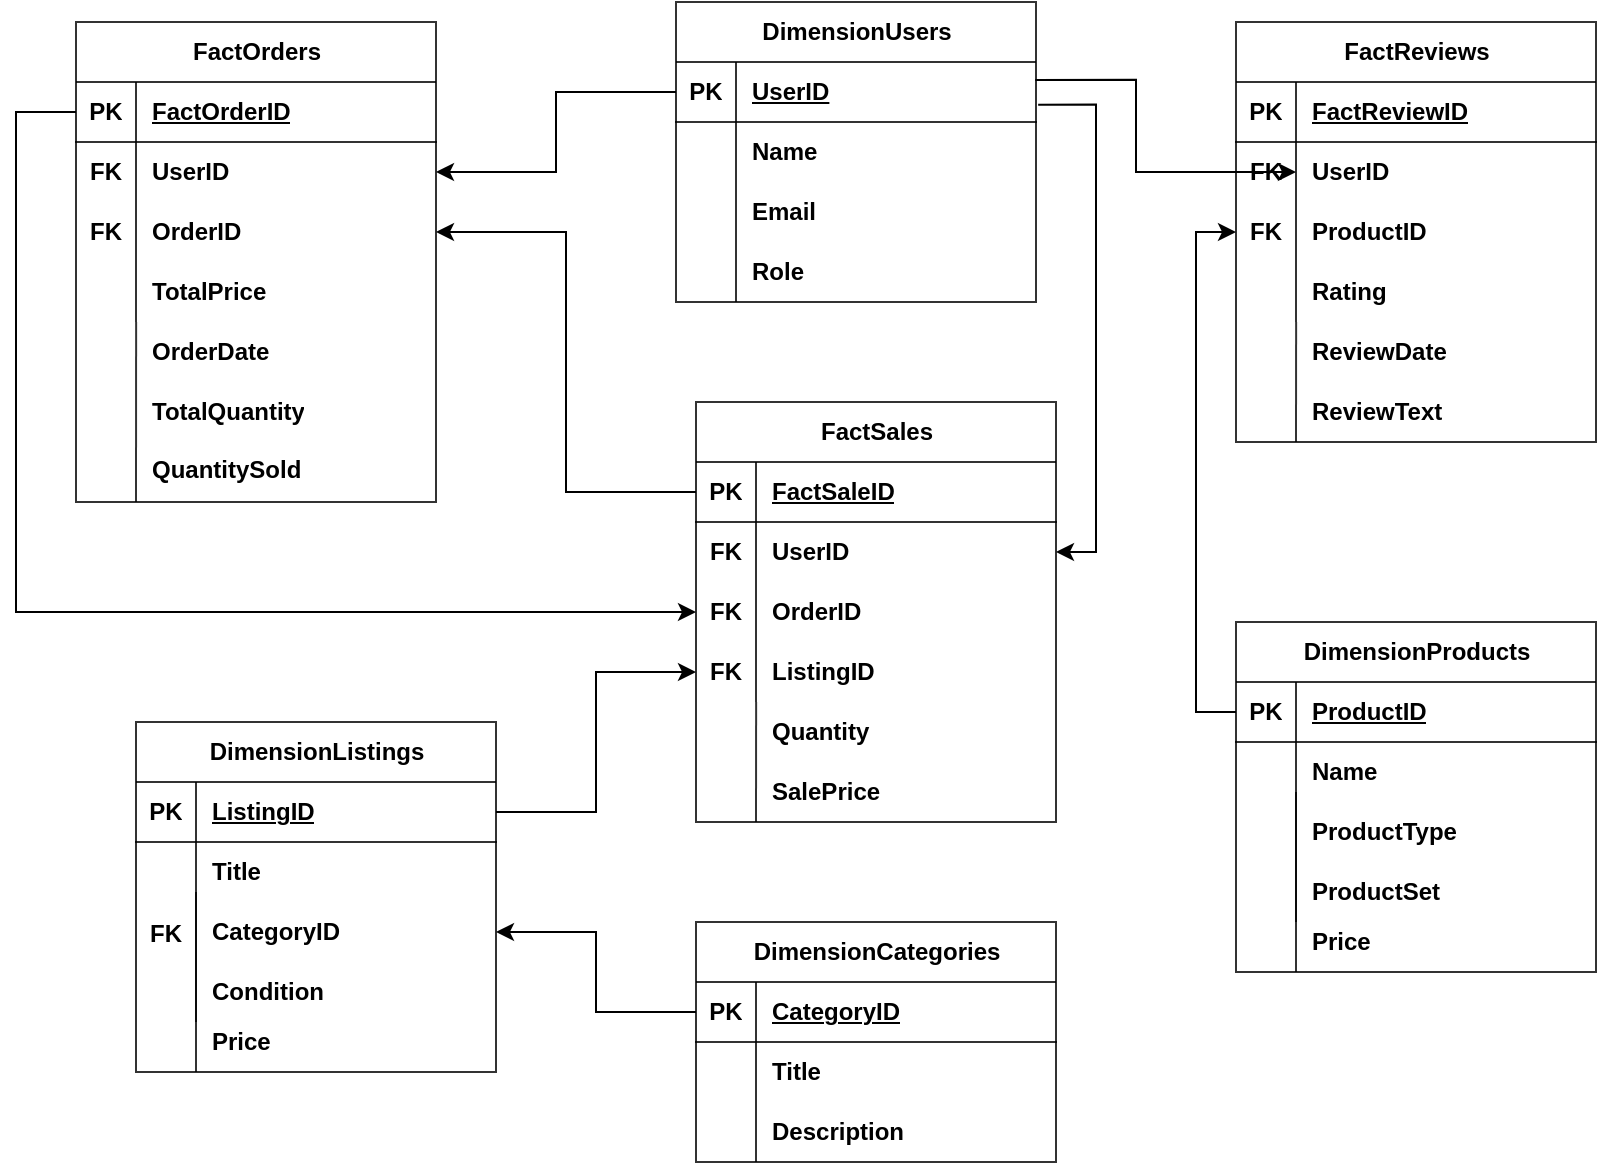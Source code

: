 <mxfile version="25.0.1">
  <diagram name="Page-1" id="TcLztlPbTyp62aw8VujW">
    <mxGraphModel dx="1195" dy="615" grid="1" gridSize="10" guides="1" tooltips="1" connect="1" arrows="1" fold="1" page="1" pageScale="1" pageWidth="850" pageHeight="1100" math="0" shadow="0">
      <root>
        <mxCell id="0" />
        <mxCell id="1" parent="0" />
        <mxCell id="wPyV7EjvyFOrCt24FmBM-58" value="" style="group;opacity=80;" vertex="1" connectable="0" parent="1">
          <mxGeometry x="50" y="120" width="180" height="240" as="geometry" />
        </mxCell>
        <mxCell id="wPyV7EjvyFOrCt24FmBM-2" value="FactOrders" style="shape=table;startSize=30;container=1;collapsible=1;childLayout=tableLayout;fixedRows=1;rowLines=0;fontStyle=1;align=center;resizeLast=1;html=1;opacity=80;" vertex="1" parent="wPyV7EjvyFOrCt24FmBM-58">
          <mxGeometry width="180" height="240" as="geometry" />
        </mxCell>
        <mxCell id="wPyV7EjvyFOrCt24FmBM-3" value="" style="shape=tableRow;horizontal=0;startSize=0;swimlaneHead=0;swimlaneBody=0;fillColor=none;collapsible=0;dropTarget=0;points=[[0,0.5],[1,0.5]];portConstraint=eastwest;top=0;left=0;right=0;bottom=1;opacity=80;" vertex="1" parent="wPyV7EjvyFOrCt24FmBM-2">
          <mxGeometry y="30" width="180" height="30" as="geometry" />
        </mxCell>
        <mxCell id="wPyV7EjvyFOrCt24FmBM-4" value="PK" style="shape=partialRectangle;connectable=0;fillColor=none;top=0;left=0;bottom=0;right=0;fontStyle=1;overflow=hidden;whiteSpace=wrap;html=1;opacity=80;" vertex="1" parent="wPyV7EjvyFOrCt24FmBM-3">
          <mxGeometry width="30" height="30" as="geometry">
            <mxRectangle width="30" height="30" as="alternateBounds" />
          </mxGeometry>
        </mxCell>
        <mxCell id="wPyV7EjvyFOrCt24FmBM-5" value="FactOrderID" style="shape=partialRectangle;connectable=0;fillColor=none;top=0;left=0;bottom=0;right=0;align=left;spacingLeft=6;fontStyle=5;overflow=hidden;whiteSpace=wrap;html=1;opacity=80;" vertex="1" parent="wPyV7EjvyFOrCt24FmBM-3">
          <mxGeometry x="30" width="150" height="30" as="geometry">
            <mxRectangle width="150" height="30" as="alternateBounds" />
          </mxGeometry>
        </mxCell>
        <mxCell id="wPyV7EjvyFOrCt24FmBM-6" value="" style="shape=tableRow;horizontal=0;startSize=0;swimlaneHead=0;swimlaneBody=0;fillColor=none;collapsible=0;dropTarget=0;points=[[0,0.5],[1,0.5]];portConstraint=eastwest;top=0;left=0;right=0;bottom=0;opacity=80;" vertex="1" parent="wPyV7EjvyFOrCt24FmBM-2">
          <mxGeometry y="60" width="180" height="30" as="geometry" />
        </mxCell>
        <mxCell id="wPyV7EjvyFOrCt24FmBM-7" value="" style="shape=partialRectangle;connectable=0;fillColor=none;top=0;left=0;bottom=0;right=0;editable=1;overflow=hidden;whiteSpace=wrap;html=1;opacity=80;" vertex="1" parent="wPyV7EjvyFOrCt24FmBM-6">
          <mxGeometry width="30" height="30" as="geometry">
            <mxRectangle width="30" height="30" as="alternateBounds" />
          </mxGeometry>
        </mxCell>
        <mxCell id="wPyV7EjvyFOrCt24FmBM-8" value="&lt;b&gt;UserID&lt;/b&gt;" style="shape=partialRectangle;connectable=0;fillColor=none;top=0;left=0;bottom=0;right=0;align=left;spacingLeft=6;overflow=hidden;whiteSpace=wrap;html=1;opacity=80;" vertex="1" parent="wPyV7EjvyFOrCt24FmBM-6">
          <mxGeometry x="30" width="150" height="30" as="geometry">
            <mxRectangle width="150" height="30" as="alternateBounds" />
          </mxGeometry>
        </mxCell>
        <mxCell id="wPyV7EjvyFOrCt24FmBM-9" value="" style="shape=tableRow;horizontal=0;startSize=0;swimlaneHead=0;swimlaneBody=0;fillColor=none;collapsible=0;dropTarget=0;points=[[0,0.5],[1,0.5]];portConstraint=eastwest;top=0;left=0;right=0;bottom=0;opacity=80;" vertex="1" parent="wPyV7EjvyFOrCt24FmBM-2">
          <mxGeometry y="90" width="180" height="30" as="geometry" />
        </mxCell>
        <mxCell id="wPyV7EjvyFOrCt24FmBM-10" value="" style="shape=partialRectangle;connectable=0;fillColor=none;top=0;left=0;bottom=0;right=0;editable=1;overflow=hidden;whiteSpace=wrap;html=1;opacity=80;" vertex="1" parent="wPyV7EjvyFOrCt24FmBM-9">
          <mxGeometry width="30" height="30" as="geometry">
            <mxRectangle width="30" height="30" as="alternateBounds" />
          </mxGeometry>
        </mxCell>
        <mxCell id="wPyV7EjvyFOrCt24FmBM-11" value="&lt;b&gt;OrderID&lt;/b&gt;" style="shape=partialRectangle;connectable=0;fillColor=none;top=0;left=0;bottom=0;right=0;align=left;spacingLeft=6;overflow=hidden;whiteSpace=wrap;html=1;opacity=80;" vertex="1" parent="wPyV7EjvyFOrCt24FmBM-9">
          <mxGeometry x="30" width="150" height="30" as="geometry">
            <mxRectangle width="150" height="30" as="alternateBounds" />
          </mxGeometry>
        </mxCell>
        <mxCell id="wPyV7EjvyFOrCt24FmBM-12" value="" style="shape=tableRow;horizontal=0;startSize=0;swimlaneHead=0;swimlaneBody=0;fillColor=none;collapsible=0;dropTarget=0;points=[[0,0.5],[1,0.5]];portConstraint=eastwest;top=0;left=0;right=0;bottom=0;opacity=80;" vertex="1" parent="wPyV7EjvyFOrCt24FmBM-2">
          <mxGeometry y="120" width="180" height="30" as="geometry" />
        </mxCell>
        <mxCell id="wPyV7EjvyFOrCt24FmBM-13" value="" style="shape=partialRectangle;connectable=0;fillColor=none;top=0;left=0;bottom=0;right=0;editable=1;overflow=hidden;whiteSpace=wrap;html=1;opacity=80;" vertex="1" parent="wPyV7EjvyFOrCt24FmBM-12">
          <mxGeometry width="30" height="30" as="geometry">
            <mxRectangle width="30" height="30" as="alternateBounds" />
          </mxGeometry>
        </mxCell>
        <mxCell id="wPyV7EjvyFOrCt24FmBM-14" value="&lt;b&gt;TotalPrice&lt;/b&gt;" style="shape=partialRectangle;connectable=0;fillColor=none;top=0;left=0;bottom=0;right=0;align=left;spacingLeft=6;overflow=hidden;whiteSpace=wrap;html=1;opacity=80;" vertex="1" parent="wPyV7EjvyFOrCt24FmBM-12">
          <mxGeometry x="30" width="150" height="30" as="geometry">
            <mxRectangle width="150" height="30" as="alternateBounds" />
          </mxGeometry>
        </mxCell>
        <mxCell id="wPyV7EjvyFOrCt24FmBM-29" value="FK" style="shape=partialRectangle;connectable=0;fillColor=none;top=0;left=0;bottom=0;right=0;fontStyle=1;overflow=hidden;whiteSpace=wrap;html=1;opacity=80;" vertex="1" parent="wPyV7EjvyFOrCt24FmBM-58">
          <mxGeometry y="60" width="30" height="30" as="geometry">
            <mxRectangle width="30" height="30" as="alternateBounds" />
          </mxGeometry>
        </mxCell>
        <mxCell id="wPyV7EjvyFOrCt24FmBM-30" value="" style="shape=tableRow;horizontal=0;startSize=0;swimlaneHead=0;swimlaneBody=0;fillColor=none;collapsible=0;dropTarget=0;points=[[0,0.5],[1,0.5]];portConstraint=eastwest;top=0;left=0;right=0;bottom=0;opacity=80;" vertex="1" parent="wPyV7EjvyFOrCt24FmBM-58">
          <mxGeometry y="150" width="180" height="30" as="geometry" />
        </mxCell>
        <mxCell id="wPyV7EjvyFOrCt24FmBM-31" value="" style="shape=partialRectangle;connectable=0;fillColor=none;top=0;left=0;bottom=0;right=0;editable=1;overflow=hidden;whiteSpace=wrap;html=1;opacity=80;" vertex="1" parent="wPyV7EjvyFOrCt24FmBM-30">
          <mxGeometry width="30" height="30" as="geometry">
            <mxRectangle width="30" height="30" as="alternateBounds" />
          </mxGeometry>
        </mxCell>
        <mxCell id="wPyV7EjvyFOrCt24FmBM-32" value="&lt;b&gt;OrderDate&lt;/b&gt;" style="shape=partialRectangle;connectable=0;fillColor=none;top=0;left=0;bottom=0;right=0;align=left;spacingLeft=6;overflow=hidden;whiteSpace=wrap;html=1;opacity=80;" vertex="1" parent="wPyV7EjvyFOrCt24FmBM-30">
          <mxGeometry x="30" width="150" height="30" as="geometry">
            <mxRectangle width="150" height="30" as="alternateBounds" />
          </mxGeometry>
        </mxCell>
        <mxCell id="wPyV7EjvyFOrCt24FmBM-33" value="" style="shape=tableRow;horizontal=0;startSize=0;swimlaneHead=0;swimlaneBody=0;fillColor=none;collapsible=0;dropTarget=0;points=[[0,0.5],[1,0.5]];portConstraint=eastwest;top=0;left=0;right=0;bottom=0;opacity=80;" vertex="1" parent="wPyV7EjvyFOrCt24FmBM-58">
          <mxGeometry y="180" width="180" height="30" as="geometry" />
        </mxCell>
        <mxCell id="wPyV7EjvyFOrCt24FmBM-34" value="" style="shape=partialRectangle;connectable=0;fillColor=none;top=0;left=0;bottom=0;right=0;editable=1;overflow=hidden;whiteSpace=wrap;html=1;opacity=80;" vertex="1" parent="wPyV7EjvyFOrCt24FmBM-33">
          <mxGeometry width="30" height="30" as="geometry">
            <mxRectangle width="30" height="30" as="alternateBounds" />
          </mxGeometry>
        </mxCell>
        <mxCell id="wPyV7EjvyFOrCt24FmBM-35" value="&lt;b&gt;TotalQuantity&lt;/b&gt;" style="shape=partialRectangle;connectable=0;fillColor=none;top=0;left=0;bottom=0;right=0;align=left;spacingLeft=6;overflow=hidden;whiteSpace=wrap;html=1;opacity=80;" vertex="1" parent="wPyV7EjvyFOrCt24FmBM-33">
          <mxGeometry x="30" width="150" height="30" as="geometry">
            <mxRectangle width="150" height="30" as="alternateBounds" />
          </mxGeometry>
        </mxCell>
        <mxCell id="wPyV7EjvyFOrCt24FmBM-56" value="FK" style="shape=partialRectangle;connectable=0;fillColor=none;top=0;left=0;bottom=0;right=0;fontStyle=1;overflow=hidden;whiteSpace=wrap;html=1;opacity=80;" vertex="1" parent="wPyV7EjvyFOrCt24FmBM-58">
          <mxGeometry y="90" width="30" height="30" as="geometry">
            <mxRectangle width="30" height="30" as="alternateBounds" />
          </mxGeometry>
        </mxCell>
        <mxCell id="wPyV7EjvyFOrCt24FmBM-57" value="" style="endArrow=none;html=1;rounded=0;exitX=0.167;exitY=0.002;exitDx=0;exitDy=0;exitPerimeter=0;opacity=80;" edge="1" parent="wPyV7EjvyFOrCt24FmBM-58" source="wPyV7EjvyFOrCt24FmBM-30">
          <mxGeometry relative="1" as="geometry">
            <mxPoint x="30" y="151" as="sourcePoint" />
            <mxPoint x="30" y="240" as="targetPoint" />
          </mxGeometry>
        </mxCell>
        <mxCell id="wPyV7EjvyFOrCt24FmBM-59" value="&lt;div&gt;&lt;span style=&quot;background-color: initial;&quot;&gt;&lt;b&gt;QuantitySold&lt;/b&gt;&lt;/span&gt;&lt;/div&gt;" style="shape=partialRectangle;connectable=0;fillColor=none;top=0;left=0;bottom=0;right=0;align=left;spacingLeft=6;overflow=hidden;whiteSpace=wrap;html=1;opacity=80;" vertex="1" parent="wPyV7EjvyFOrCt24FmBM-58">
          <mxGeometry x="30" y="209" width="150" height="30" as="geometry">
            <mxRectangle width="150" height="30" as="alternateBounds" />
          </mxGeometry>
        </mxCell>
        <mxCell id="wPyV7EjvyFOrCt24FmBM-60" value="" style="group;opacity=80;" vertex="1" connectable="0" parent="1">
          <mxGeometry x="360" y="310" width="180" height="240" as="geometry" />
        </mxCell>
        <mxCell id="wPyV7EjvyFOrCt24FmBM-61" value="FactSales" style="shape=table;startSize=30;container=1;collapsible=1;childLayout=tableLayout;fixedRows=1;rowLines=0;fontStyle=1;align=center;resizeLast=1;html=1;opacity=80;" vertex="1" parent="wPyV7EjvyFOrCt24FmBM-60">
          <mxGeometry width="180" height="210" as="geometry" />
        </mxCell>
        <mxCell id="wPyV7EjvyFOrCt24FmBM-62" value="" style="shape=tableRow;horizontal=0;startSize=0;swimlaneHead=0;swimlaneBody=0;fillColor=none;collapsible=0;dropTarget=0;points=[[0,0.5],[1,0.5]];portConstraint=eastwest;top=0;left=0;right=0;bottom=1;opacity=80;" vertex="1" parent="wPyV7EjvyFOrCt24FmBM-61">
          <mxGeometry y="30" width="180" height="30" as="geometry" />
        </mxCell>
        <mxCell id="wPyV7EjvyFOrCt24FmBM-63" value="PK" style="shape=partialRectangle;connectable=0;fillColor=none;top=0;left=0;bottom=0;right=0;fontStyle=1;overflow=hidden;whiteSpace=wrap;html=1;opacity=80;" vertex="1" parent="wPyV7EjvyFOrCt24FmBM-62">
          <mxGeometry width="30" height="30" as="geometry">
            <mxRectangle width="30" height="30" as="alternateBounds" />
          </mxGeometry>
        </mxCell>
        <mxCell id="wPyV7EjvyFOrCt24FmBM-64" value="FactSaleID" style="shape=partialRectangle;connectable=0;fillColor=none;top=0;left=0;bottom=0;right=0;align=left;spacingLeft=6;fontStyle=5;overflow=hidden;whiteSpace=wrap;html=1;opacity=80;" vertex="1" parent="wPyV7EjvyFOrCt24FmBM-62">
          <mxGeometry x="30" width="150" height="30" as="geometry">
            <mxRectangle width="150" height="30" as="alternateBounds" />
          </mxGeometry>
        </mxCell>
        <mxCell id="wPyV7EjvyFOrCt24FmBM-65" value="" style="shape=tableRow;horizontal=0;startSize=0;swimlaneHead=0;swimlaneBody=0;fillColor=none;collapsible=0;dropTarget=0;points=[[0,0.5],[1,0.5]];portConstraint=eastwest;top=0;left=0;right=0;bottom=0;opacity=80;" vertex="1" parent="wPyV7EjvyFOrCt24FmBM-61">
          <mxGeometry y="60" width="180" height="30" as="geometry" />
        </mxCell>
        <mxCell id="wPyV7EjvyFOrCt24FmBM-66" value="" style="shape=partialRectangle;connectable=0;fillColor=none;top=0;left=0;bottom=0;right=0;editable=1;overflow=hidden;whiteSpace=wrap;html=1;opacity=80;" vertex="1" parent="wPyV7EjvyFOrCt24FmBM-65">
          <mxGeometry width="30" height="30" as="geometry">
            <mxRectangle width="30" height="30" as="alternateBounds" />
          </mxGeometry>
        </mxCell>
        <mxCell id="wPyV7EjvyFOrCt24FmBM-67" value="&lt;b&gt;UserID&lt;/b&gt;" style="shape=partialRectangle;connectable=0;fillColor=none;top=0;left=0;bottom=0;right=0;align=left;spacingLeft=6;overflow=hidden;whiteSpace=wrap;html=1;opacity=80;" vertex="1" parent="wPyV7EjvyFOrCt24FmBM-65">
          <mxGeometry x="30" width="150" height="30" as="geometry">
            <mxRectangle width="150" height="30" as="alternateBounds" />
          </mxGeometry>
        </mxCell>
        <mxCell id="wPyV7EjvyFOrCt24FmBM-68" value="" style="shape=tableRow;horizontal=0;startSize=0;swimlaneHead=0;swimlaneBody=0;fillColor=none;collapsible=0;dropTarget=0;points=[[0,0.5],[1,0.5]];portConstraint=eastwest;top=0;left=0;right=0;bottom=0;opacity=80;" vertex="1" parent="wPyV7EjvyFOrCt24FmBM-61">
          <mxGeometry y="90" width="180" height="30" as="geometry" />
        </mxCell>
        <mxCell id="wPyV7EjvyFOrCt24FmBM-69" value="" style="shape=partialRectangle;connectable=0;fillColor=none;top=0;left=0;bottom=0;right=0;editable=1;overflow=hidden;whiteSpace=wrap;html=1;opacity=80;" vertex="1" parent="wPyV7EjvyFOrCt24FmBM-68">
          <mxGeometry width="30" height="30" as="geometry">
            <mxRectangle width="30" height="30" as="alternateBounds" />
          </mxGeometry>
        </mxCell>
        <mxCell id="wPyV7EjvyFOrCt24FmBM-70" value="&lt;b&gt;OrderID&lt;/b&gt;" style="shape=partialRectangle;connectable=0;fillColor=none;top=0;left=0;bottom=0;right=0;align=left;spacingLeft=6;overflow=hidden;whiteSpace=wrap;html=1;opacity=80;" vertex="1" parent="wPyV7EjvyFOrCt24FmBM-68">
          <mxGeometry x="30" width="150" height="30" as="geometry">
            <mxRectangle width="150" height="30" as="alternateBounds" />
          </mxGeometry>
        </mxCell>
        <mxCell id="wPyV7EjvyFOrCt24FmBM-71" value="" style="shape=tableRow;horizontal=0;startSize=0;swimlaneHead=0;swimlaneBody=0;fillColor=none;collapsible=0;dropTarget=0;points=[[0,0.5],[1,0.5]];portConstraint=eastwest;top=0;left=0;right=0;bottom=0;opacity=80;" vertex="1" parent="wPyV7EjvyFOrCt24FmBM-61">
          <mxGeometry y="120" width="180" height="30" as="geometry" />
        </mxCell>
        <mxCell id="wPyV7EjvyFOrCt24FmBM-72" value="" style="shape=partialRectangle;connectable=0;fillColor=none;top=0;left=0;bottom=0;right=0;editable=1;overflow=hidden;whiteSpace=wrap;html=1;opacity=80;" vertex="1" parent="wPyV7EjvyFOrCt24FmBM-71">
          <mxGeometry width="30" height="30" as="geometry">
            <mxRectangle width="30" height="30" as="alternateBounds" />
          </mxGeometry>
        </mxCell>
        <mxCell id="wPyV7EjvyFOrCt24FmBM-73" value="&lt;strong&gt;ListingID&lt;/strong&gt;" style="shape=partialRectangle;connectable=0;fillColor=none;top=0;left=0;bottom=0;right=0;align=left;spacingLeft=6;overflow=hidden;whiteSpace=wrap;html=1;opacity=80;" vertex="1" parent="wPyV7EjvyFOrCt24FmBM-71">
          <mxGeometry x="30" width="150" height="30" as="geometry">
            <mxRectangle width="150" height="30" as="alternateBounds" />
          </mxGeometry>
        </mxCell>
        <mxCell id="wPyV7EjvyFOrCt24FmBM-74" value="FK" style="shape=partialRectangle;connectable=0;fillColor=none;top=0;left=0;bottom=0;right=0;fontStyle=1;overflow=hidden;whiteSpace=wrap;html=1;opacity=80;" vertex="1" parent="wPyV7EjvyFOrCt24FmBM-60">
          <mxGeometry y="60" width="30" height="30" as="geometry">
            <mxRectangle width="30" height="30" as="alternateBounds" />
          </mxGeometry>
        </mxCell>
        <mxCell id="wPyV7EjvyFOrCt24FmBM-75" value="" style="shape=tableRow;horizontal=0;startSize=0;swimlaneHead=0;swimlaneBody=0;fillColor=none;collapsible=0;dropTarget=0;points=[[0,0.5],[1,0.5]];portConstraint=eastwest;top=0;left=0;right=0;bottom=0;opacity=80;" vertex="1" parent="wPyV7EjvyFOrCt24FmBM-60">
          <mxGeometry y="150" width="180" height="30" as="geometry" />
        </mxCell>
        <mxCell id="wPyV7EjvyFOrCt24FmBM-76" value="" style="shape=partialRectangle;connectable=0;fillColor=none;top=0;left=0;bottom=0;right=0;editable=1;overflow=hidden;whiteSpace=wrap;html=1;opacity=80;" vertex="1" parent="wPyV7EjvyFOrCt24FmBM-75">
          <mxGeometry width="30" height="30" as="geometry">
            <mxRectangle width="30" height="30" as="alternateBounds" />
          </mxGeometry>
        </mxCell>
        <mxCell id="wPyV7EjvyFOrCt24FmBM-77" value="&lt;strong&gt;Quantity&lt;/strong&gt;" style="shape=partialRectangle;connectable=0;fillColor=none;top=0;left=0;bottom=0;right=0;align=left;spacingLeft=6;overflow=hidden;whiteSpace=wrap;html=1;opacity=80;" vertex="1" parent="wPyV7EjvyFOrCt24FmBM-75">
          <mxGeometry x="30" width="150" height="30" as="geometry">
            <mxRectangle width="150" height="30" as="alternateBounds" />
          </mxGeometry>
        </mxCell>
        <mxCell id="wPyV7EjvyFOrCt24FmBM-78" value="" style="shape=tableRow;horizontal=0;startSize=0;swimlaneHead=0;swimlaneBody=0;fillColor=none;collapsible=0;dropTarget=0;points=[[0,0.5],[1,0.5]];portConstraint=eastwest;top=0;left=0;right=0;bottom=0;opacity=80;" vertex="1" parent="wPyV7EjvyFOrCt24FmBM-60">
          <mxGeometry y="180" width="180" height="30" as="geometry" />
        </mxCell>
        <mxCell id="wPyV7EjvyFOrCt24FmBM-79" value="" style="shape=partialRectangle;connectable=0;fillColor=none;top=0;left=0;bottom=0;right=0;editable=1;overflow=hidden;whiteSpace=wrap;html=1;opacity=80;" vertex="1" parent="wPyV7EjvyFOrCt24FmBM-78">
          <mxGeometry width="30" height="30" as="geometry">
            <mxRectangle width="30" height="30" as="alternateBounds" />
          </mxGeometry>
        </mxCell>
        <mxCell id="wPyV7EjvyFOrCt24FmBM-80" value="&lt;strong&gt;SalePrice&lt;/strong&gt;" style="shape=partialRectangle;connectable=0;fillColor=none;top=0;left=0;bottom=0;right=0;align=left;spacingLeft=6;overflow=hidden;whiteSpace=wrap;html=1;opacity=80;" vertex="1" parent="wPyV7EjvyFOrCt24FmBM-78">
          <mxGeometry x="30" width="150" height="30" as="geometry">
            <mxRectangle width="150" height="30" as="alternateBounds" />
          </mxGeometry>
        </mxCell>
        <mxCell id="wPyV7EjvyFOrCt24FmBM-81" value="FK" style="shape=partialRectangle;connectable=0;fillColor=none;top=0;left=0;bottom=0;right=0;fontStyle=1;overflow=hidden;whiteSpace=wrap;html=1;opacity=80;" vertex="1" parent="wPyV7EjvyFOrCt24FmBM-60">
          <mxGeometry y="90" width="30" height="30" as="geometry">
            <mxRectangle width="30" height="30" as="alternateBounds" />
          </mxGeometry>
        </mxCell>
        <mxCell id="wPyV7EjvyFOrCt24FmBM-82" value="" style="endArrow=none;html=1;rounded=0;exitX=0.167;exitY=0.002;exitDx=0;exitDy=0;exitPerimeter=0;opacity=80;" edge="1" parent="wPyV7EjvyFOrCt24FmBM-60" source="wPyV7EjvyFOrCt24FmBM-75">
          <mxGeometry relative="1" as="geometry">
            <mxPoint x="30" y="151" as="sourcePoint" />
            <mxPoint x="30" y="210" as="targetPoint" />
          </mxGeometry>
        </mxCell>
        <mxCell id="wPyV7EjvyFOrCt24FmBM-84" value="FK" style="shape=partialRectangle;connectable=0;fillColor=none;top=0;left=0;bottom=0;right=0;fontStyle=1;overflow=hidden;whiteSpace=wrap;html=1;opacity=80;" vertex="1" parent="wPyV7EjvyFOrCt24FmBM-60">
          <mxGeometry y="120" width="30" height="30" as="geometry">
            <mxRectangle width="30" height="30" as="alternateBounds" />
          </mxGeometry>
        </mxCell>
        <mxCell id="wPyV7EjvyFOrCt24FmBM-110" value="" style="group;movable=1;resizable=1;rotatable=1;deletable=1;editable=1;locked=0;connectable=1;opacity=80;" vertex="1" connectable="0" parent="1">
          <mxGeometry x="630" y="120" width="180" height="210" as="geometry" />
        </mxCell>
        <mxCell id="wPyV7EjvyFOrCt24FmBM-87" value="FactReviews" style="shape=table;startSize=30;container=1;collapsible=1;childLayout=tableLayout;fixedRows=1;rowLines=0;fontStyle=1;align=center;resizeLast=1;html=1;movable=1;resizable=1;rotatable=1;deletable=1;editable=1;locked=0;connectable=1;opacity=80;" vertex="1" parent="wPyV7EjvyFOrCt24FmBM-110">
          <mxGeometry width="180" height="210" as="geometry" />
        </mxCell>
        <mxCell id="wPyV7EjvyFOrCt24FmBM-88" value="" style="shape=tableRow;horizontal=0;startSize=0;swimlaneHead=0;swimlaneBody=0;fillColor=none;collapsible=0;dropTarget=0;points=[[0,0.5],[1,0.5]];portConstraint=eastwest;top=0;left=0;right=0;bottom=1;movable=1;resizable=1;rotatable=1;deletable=1;editable=1;locked=0;connectable=1;opacity=80;" vertex="1" parent="wPyV7EjvyFOrCt24FmBM-87">
          <mxGeometry y="30" width="180" height="30" as="geometry" />
        </mxCell>
        <mxCell id="wPyV7EjvyFOrCt24FmBM-89" value="PK" style="shape=partialRectangle;connectable=1;fillColor=none;top=0;left=0;bottom=0;right=0;fontStyle=1;overflow=hidden;whiteSpace=wrap;html=1;movable=1;resizable=1;rotatable=1;deletable=1;editable=1;locked=0;opacity=80;" vertex="1" parent="wPyV7EjvyFOrCt24FmBM-88">
          <mxGeometry width="30" height="30" as="geometry">
            <mxRectangle width="30" height="30" as="alternateBounds" />
          </mxGeometry>
        </mxCell>
        <mxCell id="wPyV7EjvyFOrCt24FmBM-90" value="&lt;strong&gt;FactReviewID&lt;/strong&gt;" style="shape=partialRectangle;connectable=1;fillColor=none;top=0;left=0;bottom=0;right=0;align=left;spacingLeft=6;fontStyle=5;overflow=hidden;whiteSpace=wrap;html=1;movable=1;resizable=1;rotatable=1;deletable=1;editable=1;locked=0;opacity=80;" vertex="1" parent="wPyV7EjvyFOrCt24FmBM-88">
          <mxGeometry x="30" width="150" height="30" as="geometry">
            <mxRectangle width="150" height="30" as="alternateBounds" />
          </mxGeometry>
        </mxCell>
        <mxCell id="wPyV7EjvyFOrCt24FmBM-91" value="" style="shape=tableRow;horizontal=0;startSize=0;swimlaneHead=0;swimlaneBody=0;fillColor=none;collapsible=0;dropTarget=0;points=[[0,0.5],[1,0.5]];portConstraint=eastwest;top=0;left=0;right=0;bottom=0;movable=1;resizable=1;rotatable=1;deletable=1;editable=1;locked=0;connectable=1;opacity=80;" vertex="1" parent="wPyV7EjvyFOrCt24FmBM-87">
          <mxGeometry y="60" width="180" height="30" as="geometry" />
        </mxCell>
        <mxCell id="wPyV7EjvyFOrCt24FmBM-92" value="" style="shape=partialRectangle;connectable=1;fillColor=none;top=0;left=0;bottom=0;right=0;editable=1;overflow=hidden;whiteSpace=wrap;html=1;movable=1;resizable=1;rotatable=1;deletable=1;locked=0;opacity=80;" vertex="1" parent="wPyV7EjvyFOrCt24FmBM-91">
          <mxGeometry width="30" height="30" as="geometry">
            <mxRectangle width="30" height="30" as="alternateBounds" />
          </mxGeometry>
        </mxCell>
        <mxCell id="wPyV7EjvyFOrCt24FmBM-93" value="&lt;b&gt;UserID&lt;/b&gt;" style="shape=partialRectangle;connectable=1;fillColor=none;top=0;left=0;bottom=0;right=0;align=left;spacingLeft=6;overflow=hidden;whiteSpace=wrap;html=1;movable=1;resizable=1;rotatable=1;deletable=1;editable=1;locked=0;opacity=80;" vertex="1" parent="wPyV7EjvyFOrCt24FmBM-91">
          <mxGeometry x="30" width="150" height="30" as="geometry">
            <mxRectangle width="150" height="30" as="alternateBounds" />
          </mxGeometry>
        </mxCell>
        <mxCell id="wPyV7EjvyFOrCt24FmBM-94" value="" style="shape=tableRow;horizontal=0;startSize=0;swimlaneHead=0;swimlaneBody=0;fillColor=none;collapsible=0;dropTarget=0;points=[[0,0.5],[1,0.5]];portConstraint=eastwest;top=0;left=0;right=0;bottom=0;movable=1;resizable=1;rotatable=1;deletable=1;editable=1;locked=0;connectable=1;opacity=80;" vertex="1" parent="wPyV7EjvyFOrCt24FmBM-87">
          <mxGeometry y="90" width="180" height="30" as="geometry" />
        </mxCell>
        <mxCell id="wPyV7EjvyFOrCt24FmBM-95" value="" style="shape=partialRectangle;connectable=1;fillColor=none;top=0;left=0;bottom=0;right=0;editable=1;overflow=hidden;whiteSpace=wrap;html=1;movable=1;resizable=1;rotatable=1;deletable=1;locked=0;opacity=80;" vertex="1" parent="wPyV7EjvyFOrCt24FmBM-94">
          <mxGeometry width="30" height="30" as="geometry">
            <mxRectangle width="30" height="30" as="alternateBounds" />
          </mxGeometry>
        </mxCell>
        <mxCell id="wPyV7EjvyFOrCt24FmBM-96" value="&lt;strong&gt;ProductID&lt;/strong&gt;" style="shape=partialRectangle;connectable=1;fillColor=none;top=0;left=0;bottom=0;right=0;align=left;spacingLeft=6;overflow=hidden;whiteSpace=wrap;html=1;movable=1;resizable=1;rotatable=1;deletable=1;editable=1;locked=0;opacity=80;" vertex="1" parent="wPyV7EjvyFOrCt24FmBM-94">
          <mxGeometry x="30" width="150" height="30" as="geometry">
            <mxRectangle width="150" height="30" as="alternateBounds" />
          </mxGeometry>
        </mxCell>
        <mxCell id="wPyV7EjvyFOrCt24FmBM-97" value="" style="shape=tableRow;horizontal=0;startSize=0;swimlaneHead=0;swimlaneBody=0;fillColor=none;collapsible=0;dropTarget=0;points=[[0,0.5],[1,0.5]];portConstraint=eastwest;top=0;left=0;right=0;bottom=0;movable=1;resizable=1;rotatable=1;deletable=1;editable=1;locked=0;connectable=1;opacity=80;" vertex="1" parent="wPyV7EjvyFOrCt24FmBM-87">
          <mxGeometry y="120" width="180" height="30" as="geometry" />
        </mxCell>
        <mxCell id="wPyV7EjvyFOrCt24FmBM-98" value="" style="shape=partialRectangle;connectable=1;fillColor=none;top=0;left=0;bottom=0;right=0;editable=1;overflow=hidden;whiteSpace=wrap;html=1;movable=1;resizable=1;rotatable=1;deletable=1;locked=0;opacity=80;" vertex="1" parent="wPyV7EjvyFOrCt24FmBM-97">
          <mxGeometry width="30" height="30" as="geometry">
            <mxRectangle width="30" height="30" as="alternateBounds" />
          </mxGeometry>
        </mxCell>
        <mxCell id="wPyV7EjvyFOrCt24FmBM-99" value="&lt;strong&gt;Rating&lt;/strong&gt;" style="shape=partialRectangle;connectable=1;fillColor=none;top=0;left=0;bottom=0;right=0;align=left;spacingLeft=6;overflow=hidden;whiteSpace=wrap;html=1;movable=1;resizable=1;rotatable=1;deletable=1;editable=1;locked=0;opacity=80;" vertex="1" parent="wPyV7EjvyFOrCt24FmBM-97">
          <mxGeometry x="30" width="150" height="30" as="geometry">
            <mxRectangle width="150" height="30" as="alternateBounds" />
          </mxGeometry>
        </mxCell>
        <mxCell id="wPyV7EjvyFOrCt24FmBM-100" value="FK" style="shape=partialRectangle;connectable=1;fillColor=none;top=0;left=0;bottom=0;right=0;fontStyle=1;overflow=hidden;whiteSpace=wrap;html=1;movable=1;resizable=1;rotatable=1;deletable=1;editable=1;locked=0;opacity=80;" vertex="1" parent="wPyV7EjvyFOrCt24FmBM-110">
          <mxGeometry y="60" width="30" height="30" as="geometry">
            <mxRectangle width="30" height="30" as="alternateBounds" />
          </mxGeometry>
        </mxCell>
        <mxCell id="wPyV7EjvyFOrCt24FmBM-101" value="" style="shape=tableRow;horizontal=0;startSize=0;swimlaneHead=0;swimlaneBody=0;fillColor=none;collapsible=0;dropTarget=0;points=[[0,0.5],[1,0.5]];portConstraint=eastwest;top=0;left=0;right=0;bottom=0;movable=1;resizable=1;rotatable=1;deletable=1;editable=1;locked=0;connectable=1;opacity=80;" vertex="1" parent="wPyV7EjvyFOrCt24FmBM-110">
          <mxGeometry y="150" width="180" height="30" as="geometry" />
        </mxCell>
        <mxCell id="wPyV7EjvyFOrCt24FmBM-102" value="" style="shape=partialRectangle;connectable=1;fillColor=none;top=0;left=0;bottom=0;right=0;editable=1;overflow=hidden;whiteSpace=wrap;html=1;movable=1;resizable=1;rotatable=1;deletable=1;locked=0;opacity=80;" vertex="1" parent="wPyV7EjvyFOrCt24FmBM-101">
          <mxGeometry width="30" height="30" as="geometry">
            <mxRectangle width="30" height="30" as="alternateBounds" />
          </mxGeometry>
        </mxCell>
        <mxCell id="wPyV7EjvyFOrCt24FmBM-103" value="&lt;strong&gt;ReviewDate&lt;/strong&gt;" style="shape=partialRectangle;connectable=1;fillColor=none;top=0;left=0;bottom=0;right=0;align=left;spacingLeft=6;overflow=hidden;whiteSpace=wrap;html=1;movable=1;resizable=1;rotatable=1;deletable=1;editable=1;locked=0;opacity=80;" vertex="1" parent="wPyV7EjvyFOrCt24FmBM-101">
          <mxGeometry x="30" width="150" height="30" as="geometry">
            <mxRectangle width="150" height="30" as="alternateBounds" />
          </mxGeometry>
        </mxCell>
        <mxCell id="wPyV7EjvyFOrCt24FmBM-104" value="" style="shape=tableRow;horizontal=0;startSize=0;swimlaneHead=0;swimlaneBody=0;fillColor=none;collapsible=0;dropTarget=0;points=[[0,0.5],[1,0.5]];portConstraint=eastwest;top=0;left=0;right=0;bottom=0;movable=1;resizable=1;rotatable=1;deletable=1;editable=1;locked=0;connectable=1;opacity=80;" vertex="1" parent="wPyV7EjvyFOrCt24FmBM-110">
          <mxGeometry y="180" width="180" height="30" as="geometry" />
        </mxCell>
        <mxCell id="wPyV7EjvyFOrCt24FmBM-105" value="" style="shape=partialRectangle;connectable=1;fillColor=none;top=0;left=0;bottom=0;right=0;editable=1;overflow=hidden;whiteSpace=wrap;html=1;movable=1;resizable=1;rotatable=1;deletable=1;locked=0;opacity=80;" vertex="1" parent="wPyV7EjvyFOrCt24FmBM-104">
          <mxGeometry width="30" height="30" as="geometry">
            <mxRectangle width="30" height="30" as="alternateBounds" />
          </mxGeometry>
        </mxCell>
        <mxCell id="wPyV7EjvyFOrCt24FmBM-106" value="&lt;strong&gt;ReviewText&lt;/strong&gt;" style="shape=partialRectangle;connectable=1;fillColor=none;top=0;left=0;bottom=0;right=0;align=left;spacingLeft=6;overflow=hidden;whiteSpace=wrap;html=1;movable=1;resizable=1;rotatable=1;deletable=1;editable=1;locked=0;opacity=80;" vertex="1" parent="wPyV7EjvyFOrCt24FmBM-104">
          <mxGeometry x="30" width="150" height="30" as="geometry">
            <mxRectangle width="150" height="30" as="alternateBounds" />
          </mxGeometry>
        </mxCell>
        <mxCell id="wPyV7EjvyFOrCt24FmBM-107" value="FK" style="shape=partialRectangle;connectable=1;fillColor=none;top=0;left=0;bottom=0;right=0;fontStyle=1;overflow=hidden;whiteSpace=wrap;html=1;movable=1;resizable=1;rotatable=1;deletable=1;editable=1;locked=0;opacity=80;" vertex="1" parent="wPyV7EjvyFOrCt24FmBM-110">
          <mxGeometry y="90" width="30" height="30" as="geometry">
            <mxRectangle width="30" height="30" as="alternateBounds" />
          </mxGeometry>
        </mxCell>
        <mxCell id="wPyV7EjvyFOrCt24FmBM-108" value="" style="endArrow=none;html=1;rounded=0;exitX=0.167;exitY=0.002;exitDx=0;exitDy=0;exitPerimeter=0;movable=1;resizable=1;rotatable=1;deletable=1;editable=1;locked=0;connectable=1;opacity=80;" edge="1" parent="wPyV7EjvyFOrCt24FmBM-110" source="wPyV7EjvyFOrCt24FmBM-101">
          <mxGeometry relative="1" as="geometry">
            <mxPoint x="30" y="151" as="sourcePoint" />
            <mxPoint x="30" y="210" as="targetPoint" />
          </mxGeometry>
        </mxCell>
        <mxCell id="wPyV7EjvyFOrCt24FmBM-111" value="DimensionUsers" style="shape=table;startSize=30;container=1;collapsible=1;childLayout=tableLayout;fixedRows=1;rowLines=0;fontStyle=1;align=center;resizeLast=1;html=1;opacity=80;" vertex="1" parent="1">
          <mxGeometry x="350" y="110" width="180" height="150" as="geometry" />
        </mxCell>
        <mxCell id="wPyV7EjvyFOrCt24FmBM-112" value="" style="shape=tableRow;horizontal=0;startSize=0;swimlaneHead=0;swimlaneBody=0;fillColor=none;collapsible=0;dropTarget=0;points=[[0,0.5],[1,0.5]];portConstraint=eastwest;top=0;left=0;right=0;bottom=1;opacity=80;" vertex="1" parent="wPyV7EjvyFOrCt24FmBM-111">
          <mxGeometry y="30" width="180" height="30" as="geometry" />
        </mxCell>
        <mxCell id="wPyV7EjvyFOrCt24FmBM-113" value="PK" style="shape=partialRectangle;connectable=0;fillColor=none;top=0;left=0;bottom=0;right=0;fontStyle=1;overflow=hidden;whiteSpace=wrap;html=1;opacity=80;" vertex="1" parent="wPyV7EjvyFOrCt24FmBM-112">
          <mxGeometry width="30" height="30" as="geometry">
            <mxRectangle width="30" height="30" as="alternateBounds" />
          </mxGeometry>
        </mxCell>
        <mxCell id="wPyV7EjvyFOrCt24FmBM-114" value="&lt;strong&gt;UserID&lt;/strong&gt;" style="shape=partialRectangle;connectable=0;fillColor=none;top=0;left=0;bottom=0;right=0;align=left;spacingLeft=6;fontStyle=5;overflow=hidden;whiteSpace=wrap;html=1;opacity=80;" vertex="1" parent="wPyV7EjvyFOrCt24FmBM-112">
          <mxGeometry x="30" width="150" height="30" as="geometry">
            <mxRectangle width="150" height="30" as="alternateBounds" />
          </mxGeometry>
        </mxCell>
        <mxCell id="wPyV7EjvyFOrCt24FmBM-115" value="" style="shape=tableRow;horizontal=0;startSize=0;swimlaneHead=0;swimlaneBody=0;fillColor=none;collapsible=0;dropTarget=0;points=[[0,0.5],[1,0.5]];portConstraint=eastwest;top=0;left=0;right=0;bottom=0;opacity=80;" vertex="1" parent="wPyV7EjvyFOrCt24FmBM-111">
          <mxGeometry y="60" width="180" height="30" as="geometry" />
        </mxCell>
        <mxCell id="wPyV7EjvyFOrCt24FmBM-116" value="" style="shape=partialRectangle;connectable=0;fillColor=none;top=0;left=0;bottom=0;right=0;editable=1;overflow=hidden;whiteSpace=wrap;html=1;opacity=80;" vertex="1" parent="wPyV7EjvyFOrCt24FmBM-115">
          <mxGeometry width="30" height="30" as="geometry">
            <mxRectangle width="30" height="30" as="alternateBounds" />
          </mxGeometry>
        </mxCell>
        <mxCell id="wPyV7EjvyFOrCt24FmBM-117" value="&lt;b&gt;Name&lt;/b&gt;" style="shape=partialRectangle;connectable=0;fillColor=none;top=0;left=0;bottom=0;right=0;align=left;spacingLeft=6;overflow=hidden;whiteSpace=wrap;html=1;opacity=80;" vertex="1" parent="wPyV7EjvyFOrCt24FmBM-115">
          <mxGeometry x="30" width="150" height="30" as="geometry">
            <mxRectangle width="150" height="30" as="alternateBounds" />
          </mxGeometry>
        </mxCell>
        <mxCell id="wPyV7EjvyFOrCt24FmBM-118" value="" style="shape=tableRow;horizontal=0;startSize=0;swimlaneHead=0;swimlaneBody=0;fillColor=none;collapsible=0;dropTarget=0;points=[[0,0.5],[1,0.5]];portConstraint=eastwest;top=0;left=0;right=0;bottom=0;opacity=80;" vertex="1" parent="wPyV7EjvyFOrCt24FmBM-111">
          <mxGeometry y="90" width="180" height="30" as="geometry" />
        </mxCell>
        <mxCell id="wPyV7EjvyFOrCt24FmBM-119" value="" style="shape=partialRectangle;connectable=0;fillColor=none;top=0;left=0;bottom=0;right=0;editable=1;overflow=hidden;whiteSpace=wrap;html=1;opacity=80;" vertex="1" parent="wPyV7EjvyFOrCt24FmBM-118">
          <mxGeometry width="30" height="30" as="geometry">
            <mxRectangle width="30" height="30" as="alternateBounds" />
          </mxGeometry>
        </mxCell>
        <mxCell id="wPyV7EjvyFOrCt24FmBM-120" value="&lt;b&gt;Email&lt;/b&gt;" style="shape=partialRectangle;connectable=0;fillColor=none;top=0;left=0;bottom=0;right=0;align=left;spacingLeft=6;overflow=hidden;whiteSpace=wrap;html=1;opacity=80;" vertex="1" parent="wPyV7EjvyFOrCt24FmBM-118">
          <mxGeometry x="30" width="150" height="30" as="geometry">
            <mxRectangle width="150" height="30" as="alternateBounds" />
          </mxGeometry>
        </mxCell>
        <mxCell id="wPyV7EjvyFOrCt24FmBM-121" value="" style="shape=tableRow;horizontal=0;startSize=0;swimlaneHead=0;swimlaneBody=0;fillColor=none;collapsible=0;dropTarget=0;points=[[0,0.5],[1,0.5]];portConstraint=eastwest;top=0;left=0;right=0;bottom=0;opacity=80;" vertex="1" parent="wPyV7EjvyFOrCt24FmBM-111">
          <mxGeometry y="120" width="180" height="30" as="geometry" />
        </mxCell>
        <mxCell id="wPyV7EjvyFOrCt24FmBM-122" value="" style="shape=partialRectangle;connectable=0;fillColor=none;top=0;left=0;bottom=0;right=0;editable=1;overflow=hidden;whiteSpace=wrap;html=1;opacity=80;" vertex="1" parent="wPyV7EjvyFOrCt24FmBM-121">
          <mxGeometry width="30" height="30" as="geometry">
            <mxRectangle width="30" height="30" as="alternateBounds" />
          </mxGeometry>
        </mxCell>
        <mxCell id="wPyV7EjvyFOrCt24FmBM-123" value="&lt;strong&gt;Role&lt;/strong&gt;" style="shape=partialRectangle;connectable=0;fillColor=none;top=0;left=0;bottom=0;right=0;align=left;spacingLeft=6;overflow=hidden;whiteSpace=wrap;html=1;opacity=80;" vertex="1" parent="wPyV7EjvyFOrCt24FmBM-121">
          <mxGeometry x="30" width="150" height="30" as="geometry">
            <mxRectangle width="150" height="30" as="alternateBounds" />
          </mxGeometry>
        </mxCell>
        <mxCell id="wPyV7EjvyFOrCt24FmBM-141" value="" style="group;opacity=80;" vertex="1" connectable="0" parent="1">
          <mxGeometry x="80" y="470" width="180" height="175" as="geometry" />
        </mxCell>
        <mxCell id="wPyV7EjvyFOrCt24FmBM-124" value="DimensionListings" style="shape=table;startSize=30;container=1;collapsible=1;childLayout=tableLayout;fixedRows=1;rowLines=0;fontStyle=1;align=center;resizeLast=1;html=1;opacity=80;" vertex="1" parent="wPyV7EjvyFOrCt24FmBM-141">
          <mxGeometry width="180" height="175" as="geometry" />
        </mxCell>
        <mxCell id="wPyV7EjvyFOrCt24FmBM-125" value="" style="shape=tableRow;horizontal=0;startSize=0;swimlaneHead=0;swimlaneBody=0;fillColor=none;collapsible=0;dropTarget=0;points=[[0,0.5],[1,0.5]];portConstraint=eastwest;top=0;left=0;right=0;bottom=1;opacity=80;" vertex="1" parent="wPyV7EjvyFOrCt24FmBM-124">
          <mxGeometry y="30" width="180" height="30" as="geometry" />
        </mxCell>
        <mxCell id="wPyV7EjvyFOrCt24FmBM-126" value="PK" style="shape=partialRectangle;connectable=0;fillColor=none;top=0;left=0;bottom=0;right=0;fontStyle=1;overflow=hidden;whiteSpace=wrap;html=1;opacity=80;" vertex="1" parent="wPyV7EjvyFOrCt24FmBM-125">
          <mxGeometry width="30" height="30" as="geometry">
            <mxRectangle width="30" height="30" as="alternateBounds" />
          </mxGeometry>
        </mxCell>
        <mxCell id="wPyV7EjvyFOrCt24FmBM-127" value="&lt;strong&gt;ListingID&lt;/strong&gt;" style="shape=partialRectangle;connectable=0;fillColor=none;top=0;left=0;bottom=0;right=0;align=left;spacingLeft=6;fontStyle=5;overflow=hidden;whiteSpace=wrap;html=1;opacity=80;" vertex="1" parent="wPyV7EjvyFOrCt24FmBM-125">
          <mxGeometry x="30" width="150" height="30" as="geometry">
            <mxRectangle width="150" height="30" as="alternateBounds" />
          </mxGeometry>
        </mxCell>
        <mxCell id="wPyV7EjvyFOrCt24FmBM-128" value="" style="shape=tableRow;horizontal=0;startSize=0;swimlaneHead=0;swimlaneBody=0;fillColor=none;collapsible=0;dropTarget=0;points=[[0,0.5],[1,0.5]];portConstraint=eastwest;top=0;left=0;right=0;bottom=0;opacity=80;" vertex="1" parent="wPyV7EjvyFOrCt24FmBM-124">
          <mxGeometry y="60" width="180" height="30" as="geometry" />
        </mxCell>
        <mxCell id="wPyV7EjvyFOrCt24FmBM-129" value="" style="shape=partialRectangle;connectable=0;fillColor=none;top=0;left=0;bottom=0;right=0;editable=1;overflow=hidden;whiteSpace=wrap;html=1;opacity=80;" vertex="1" parent="wPyV7EjvyFOrCt24FmBM-128">
          <mxGeometry width="30" height="30" as="geometry">
            <mxRectangle width="30" height="30" as="alternateBounds" />
          </mxGeometry>
        </mxCell>
        <mxCell id="wPyV7EjvyFOrCt24FmBM-130" value="&lt;b&gt;Title&lt;/b&gt;" style="shape=partialRectangle;connectable=0;fillColor=none;top=0;left=0;bottom=0;right=0;align=left;spacingLeft=6;overflow=hidden;whiteSpace=wrap;html=1;opacity=80;" vertex="1" parent="wPyV7EjvyFOrCt24FmBM-128">
          <mxGeometry x="30" width="150" height="30" as="geometry">
            <mxRectangle width="150" height="30" as="alternateBounds" />
          </mxGeometry>
        </mxCell>
        <mxCell id="wPyV7EjvyFOrCt24FmBM-131" value="" style="shape=tableRow;horizontal=0;startSize=0;swimlaneHead=0;swimlaneBody=0;fillColor=none;collapsible=0;dropTarget=0;points=[[0,0.5],[1,0.5]];portConstraint=eastwest;top=0;left=0;right=0;bottom=0;opacity=80;" vertex="1" parent="wPyV7EjvyFOrCt24FmBM-124">
          <mxGeometry y="90" width="180" height="30" as="geometry" />
        </mxCell>
        <mxCell id="wPyV7EjvyFOrCt24FmBM-132" value="" style="shape=partialRectangle;connectable=0;fillColor=none;top=0;left=0;bottom=0;right=0;editable=1;overflow=hidden;whiteSpace=wrap;html=1;opacity=80;" vertex="1" parent="wPyV7EjvyFOrCt24FmBM-131">
          <mxGeometry width="30" height="30" as="geometry">
            <mxRectangle width="30" height="30" as="alternateBounds" />
          </mxGeometry>
        </mxCell>
        <mxCell id="wPyV7EjvyFOrCt24FmBM-133" value="&lt;strong&gt;CategoryID&lt;/strong&gt;" style="shape=partialRectangle;connectable=0;fillColor=none;top=0;left=0;bottom=0;right=0;align=left;spacingLeft=6;overflow=hidden;whiteSpace=wrap;html=1;opacity=80;" vertex="1" parent="wPyV7EjvyFOrCt24FmBM-131">
          <mxGeometry x="30" width="150" height="30" as="geometry">
            <mxRectangle width="150" height="30" as="alternateBounds" />
          </mxGeometry>
        </mxCell>
        <mxCell id="wPyV7EjvyFOrCt24FmBM-134" value="" style="shape=tableRow;horizontal=0;startSize=0;swimlaneHead=0;swimlaneBody=0;fillColor=none;collapsible=0;dropTarget=0;points=[[0,0.5],[1,0.5]];portConstraint=eastwest;top=0;left=0;right=0;bottom=0;opacity=80;" vertex="1" parent="wPyV7EjvyFOrCt24FmBM-124">
          <mxGeometry y="120" width="180" height="30" as="geometry" />
        </mxCell>
        <mxCell id="wPyV7EjvyFOrCt24FmBM-135" value="" style="shape=partialRectangle;connectable=0;fillColor=none;top=0;left=0;bottom=0;right=0;editable=1;overflow=hidden;whiteSpace=wrap;html=1;opacity=80;" vertex="1" parent="wPyV7EjvyFOrCt24FmBM-134">
          <mxGeometry width="30" height="30" as="geometry">
            <mxRectangle width="30" height="30" as="alternateBounds" />
          </mxGeometry>
        </mxCell>
        <mxCell id="wPyV7EjvyFOrCt24FmBM-136" value="&lt;strong&gt;Condition&lt;/strong&gt;" style="shape=partialRectangle;connectable=0;fillColor=none;top=0;left=0;bottom=0;right=0;align=left;spacingLeft=6;overflow=hidden;whiteSpace=wrap;html=1;opacity=80;" vertex="1" parent="wPyV7EjvyFOrCt24FmBM-134">
          <mxGeometry x="30" width="150" height="30" as="geometry">
            <mxRectangle width="150" height="30" as="alternateBounds" />
          </mxGeometry>
        </mxCell>
        <mxCell id="wPyV7EjvyFOrCt24FmBM-137" value="FK" style="shape=partialRectangle;connectable=1;fillColor=none;top=0;left=0;bottom=0;right=0;fontStyle=1;overflow=hidden;whiteSpace=wrap;html=1;movable=1;resizable=1;rotatable=1;deletable=1;editable=1;locked=0;opacity=80;" vertex="1" parent="wPyV7EjvyFOrCt24FmBM-141">
          <mxGeometry y="91" width="30" height="30" as="geometry">
            <mxRectangle width="30" height="30" as="alternateBounds" />
          </mxGeometry>
        </mxCell>
        <mxCell id="wPyV7EjvyFOrCt24FmBM-139" value="" style="endArrow=none;html=1;rounded=0;exitX=0.167;exitY=0.002;exitDx=0;exitDy=0;exitPerimeter=0;opacity=80;" edge="1" parent="wPyV7EjvyFOrCt24FmBM-141">
          <mxGeometry relative="1" as="geometry">
            <mxPoint x="30" y="85" as="sourcePoint" />
            <mxPoint x="30" y="175" as="targetPoint" />
          </mxGeometry>
        </mxCell>
        <mxCell id="wPyV7EjvyFOrCt24FmBM-140" value="&lt;b&gt;Price&lt;/b&gt;" style="shape=partialRectangle;connectable=0;fillColor=none;top=0;left=0;bottom=0;right=0;align=left;spacingLeft=6;overflow=hidden;whiteSpace=wrap;html=1;opacity=80;" vertex="1" parent="wPyV7EjvyFOrCt24FmBM-141">
          <mxGeometry x="30" y="145" width="150" height="30" as="geometry">
            <mxRectangle width="150" height="30" as="alternateBounds" />
          </mxGeometry>
        </mxCell>
        <mxCell id="wPyV7EjvyFOrCt24FmBM-142" value="DimensionCategories" style="shape=table;startSize=30;container=1;collapsible=1;childLayout=tableLayout;fixedRows=1;rowLines=0;fontStyle=1;align=center;resizeLast=1;html=1;opacity=80;" vertex="1" parent="1">
          <mxGeometry x="360" y="570" width="180" height="120" as="geometry" />
        </mxCell>
        <mxCell id="wPyV7EjvyFOrCt24FmBM-143" value="" style="shape=tableRow;horizontal=0;startSize=0;swimlaneHead=0;swimlaneBody=0;fillColor=none;collapsible=0;dropTarget=0;points=[[0,0.5],[1,0.5]];portConstraint=eastwest;top=0;left=0;right=0;bottom=1;opacity=80;" vertex="1" parent="wPyV7EjvyFOrCt24FmBM-142">
          <mxGeometry y="30" width="180" height="30" as="geometry" />
        </mxCell>
        <mxCell id="wPyV7EjvyFOrCt24FmBM-144" value="PK" style="shape=partialRectangle;connectable=0;fillColor=none;top=0;left=0;bottom=0;right=0;fontStyle=1;overflow=hidden;whiteSpace=wrap;html=1;opacity=80;" vertex="1" parent="wPyV7EjvyFOrCt24FmBM-143">
          <mxGeometry width="30" height="30" as="geometry">
            <mxRectangle width="30" height="30" as="alternateBounds" />
          </mxGeometry>
        </mxCell>
        <mxCell id="wPyV7EjvyFOrCt24FmBM-145" value="&lt;strong&gt;CategoryID&lt;/strong&gt;" style="shape=partialRectangle;connectable=0;fillColor=none;top=0;left=0;bottom=0;right=0;align=left;spacingLeft=6;fontStyle=5;overflow=hidden;whiteSpace=wrap;html=1;opacity=80;" vertex="1" parent="wPyV7EjvyFOrCt24FmBM-143">
          <mxGeometry x="30" width="150" height="30" as="geometry">
            <mxRectangle width="150" height="30" as="alternateBounds" />
          </mxGeometry>
        </mxCell>
        <mxCell id="wPyV7EjvyFOrCt24FmBM-146" value="" style="shape=tableRow;horizontal=0;startSize=0;swimlaneHead=0;swimlaneBody=0;fillColor=none;collapsible=0;dropTarget=0;points=[[0,0.5],[1,0.5]];portConstraint=eastwest;top=0;left=0;right=0;bottom=0;opacity=80;" vertex="1" parent="wPyV7EjvyFOrCt24FmBM-142">
          <mxGeometry y="60" width="180" height="30" as="geometry" />
        </mxCell>
        <mxCell id="wPyV7EjvyFOrCt24FmBM-147" value="" style="shape=partialRectangle;connectable=0;fillColor=none;top=0;left=0;bottom=0;right=0;editable=1;overflow=hidden;whiteSpace=wrap;html=1;opacity=80;" vertex="1" parent="wPyV7EjvyFOrCt24FmBM-146">
          <mxGeometry width="30" height="30" as="geometry">
            <mxRectangle width="30" height="30" as="alternateBounds" />
          </mxGeometry>
        </mxCell>
        <mxCell id="wPyV7EjvyFOrCt24FmBM-148" value="&lt;b&gt;Title&lt;/b&gt;" style="shape=partialRectangle;connectable=0;fillColor=none;top=0;left=0;bottom=0;right=0;align=left;spacingLeft=6;overflow=hidden;whiteSpace=wrap;html=1;opacity=80;" vertex="1" parent="wPyV7EjvyFOrCt24FmBM-146">
          <mxGeometry x="30" width="150" height="30" as="geometry">
            <mxRectangle width="150" height="30" as="alternateBounds" />
          </mxGeometry>
        </mxCell>
        <mxCell id="wPyV7EjvyFOrCt24FmBM-149" value="" style="shape=tableRow;horizontal=0;startSize=0;swimlaneHead=0;swimlaneBody=0;fillColor=none;collapsible=0;dropTarget=0;points=[[0,0.5],[1,0.5]];portConstraint=eastwest;top=0;left=0;right=0;bottom=0;opacity=80;" vertex="1" parent="wPyV7EjvyFOrCt24FmBM-142">
          <mxGeometry y="90" width="180" height="30" as="geometry" />
        </mxCell>
        <mxCell id="wPyV7EjvyFOrCt24FmBM-150" value="" style="shape=partialRectangle;connectable=0;fillColor=none;top=0;left=0;bottom=0;right=0;editable=1;overflow=hidden;whiteSpace=wrap;html=1;opacity=80;" vertex="1" parent="wPyV7EjvyFOrCt24FmBM-149">
          <mxGeometry width="30" height="30" as="geometry">
            <mxRectangle width="30" height="30" as="alternateBounds" />
          </mxGeometry>
        </mxCell>
        <mxCell id="wPyV7EjvyFOrCt24FmBM-151" value="&lt;b&gt;Description&lt;/b&gt;" style="shape=partialRectangle;connectable=0;fillColor=none;top=0;left=0;bottom=0;right=0;align=left;spacingLeft=6;overflow=hidden;whiteSpace=wrap;html=1;opacity=80;" vertex="1" parent="wPyV7EjvyFOrCt24FmBM-149">
          <mxGeometry x="30" width="150" height="30" as="geometry">
            <mxRectangle width="150" height="30" as="alternateBounds" />
          </mxGeometry>
        </mxCell>
        <mxCell id="wPyV7EjvyFOrCt24FmBM-156" value="" style="group;opacity=80;" vertex="1" connectable="0" parent="1">
          <mxGeometry x="630" y="420" width="180" height="175" as="geometry" />
        </mxCell>
        <mxCell id="wPyV7EjvyFOrCt24FmBM-157" value="DimensionProducts" style="shape=table;startSize=30;container=1;collapsible=1;childLayout=tableLayout;fixedRows=1;rowLines=0;fontStyle=1;align=center;resizeLast=1;html=1;opacity=80;" vertex="1" parent="wPyV7EjvyFOrCt24FmBM-156">
          <mxGeometry width="180" height="175" as="geometry" />
        </mxCell>
        <mxCell id="wPyV7EjvyFOrCt24FmBM-158" value="" style="shape=tableRow;horizontal=0;startSize=0;swimlaneHead=0;swimlaneBody=0;fillColor=none;collapsible=0;dropTarget=0;points=[[0,0.5],[1,0.5]];portConstraint=eastwest;top=0;left=0;right=0;bottom=1;opacity=80;" vertex="1" parent="wPyV7EjvyFOrCt24FmBM-157">
          <mxGeometry y="30" width="180" height="30" as="geometry" />
        </mxCell>
        <mxCell id="wPyV7EjvyFOrCt24FmBM-159" value="PK" style="shape=partialRectangle;connectable=0;fillColor=none;top=0;left=0;bottom=0;right=0;fontStyle=1;overflow=hidden;whiteSpace=wrap;html=1;opacity=80;" vertex="1" parent="wPyV7EjvyFOrCt24FmBM-158">
          <mxGeometry width="30" height="30" as="geometry">
            <mxRectangle width="30" height="30" as="alternateBounds" />
          </mxGeometry>
        </mxCell>
        <mxCell id="wPyV7EjvyFOrCt24FmBM-160" value="&lt;strong&gt;ProductID&lt;/strong&gt;" style="shape=partialRectangle;connectable=0;fillColor=none;top=0;left=0;bottom=0;right=0;align=left;spacingLeft=6;fontStyle=5;overflow=hidden;whiteSpace=wrap;html=1;opacity=80;" vertex="1" parent="wPyV7EjvyFOrCt24FmBM-158">
          <mxGeometry x="30" width="150" height="30" as="geometry">
            <mxRectangle width="150" height="30" as="alternateBounds" />
          </mxGeometry>
        </mxCell>
        <mxCell id="wPyV7EjvyFOrCt24FmBM-161" value="" style="shape=tableRow;horizontal=0;startSize=0;swimlaneHead=0;swimlaneBody=0;fillColor=none;collapsible=0;dropTarget=0;points=[[0,0.5],[1,0.5]];portConstraint=eastwest;top=0;left=0;right=0;bottom=0;opacity=80;" vertex="1" parent="wPyV7EjvyFOrCt24FmBM-157">
          <mxGeometry y="60" width="180" height="30" as="geometry" />
        </mxCell>
        <mxCell id="wPyV7EjvyFOrCt24FmBM-162" value="" style="shape=partialRectangle;connectable=0;fillColor=none;top=0;left=0;bottom=0;right=0;editable=1;overflow=hidden;whiteSpace=wrap;html=1;opacity=80;" vertex="1" parent="wPyV7EjvyFOrCt24FmBM-161">
          <mxGeometry width="30" height="30" as="geometry">
            <mxRectangle width="30" height="30" as="alternateBounds" />
          </mxGeometry>
        </mxCell>
        <mxCell id="wPyV7EjvyFOrCt24FmBM-163" value="&lt;b&gt;Name&lt;/b&gt;" style="shape=partialRectangle;connectable=0;fillColor=none;top=0;left=0;bottom=0;right=0;align=left;spacingLeft=6;overflow=hidden;whiteSpace=wrap;html=1;opacity=80;" vertex="1" parent="wPyV7EjvyFOrCt24FmBM-161">
          <mxGeometry x="30" width="150" height="30" as="geometry">
            <mxRectangle width="150" height="30" as="alternateBounds" />
          </mxGeometry>
        </mxCell>
        <mxCell id="wPyV7EjvyFOrCt24FmBM-164" value="" style="shape=tableRow;horizontal=0;startSize=0;swimlaneHead=0;swimlaneBody=0;fillColor=none;collapsible=0;dropTarget=0;points=[[0,0.5],[1,0.5]];portConstraint=eastwest;top=0;left=0;right=0;bottom=0;opacity=80;" vertex="1" parent="wPyV7EjvyFOrCt24FmBM-157">
          <mxGeometry y="90" width="180" height="30" as="geometry" />
        </mxCell>
        <mxCell id="wPyV7EjvyFOrCt24FmBM-165" value="" style="shape=partialRectangle;connectable=0;fillColor=none;top=0;left=0;bottom=0;right=0;editable=1;overflow=hidden;whiteSpace=wrap;html=1;opacity=80;" vertex="1" parent="wPyV7EjvyFOrCt24FmBM-164">
          <mxGeometry width="30" height="30" as="geometry">
            <mxRectangle width="30" height="30" as="alternateBounds" />
          </mxGeometry>
        </mxCell>
        <mxCell id="wPyV7EjvyFOrCt24FmBM-166" value="&lt;strong&gt;ProductType&lt;/strong&gt;" style="shape=partialRectangle;connectable=0;fillColor=none;top=0;left=0;bottom=0;right=0;align=left;spacingLeft=6;overflow=hidden;whiteSpace=wrap;html=1;opacity=80;" vertex="1" parent="wPyV7EjvyFOrCt24FmBM-164">
          <mxGeometry x="30" width="150" height="30" as="geometry">
            <mxRectangle width="150" height="30" as="alternateBounds" />
          </mxGeometry>
        </mxCell>
        <mxCell id="wPyV7EjvyFOrCt24FmBM-167" value="" style="shape=tableRow;horizontal=0;startSize=0;swimlaneHead=0;swimlaneBody=0;fillColor=none;collapsible=0;dropTarget=0;points=[[0,0.5],[1,0.5]];portConstraint=eastwest;top=0;left=0;right=0;bottom=0;opacity=80;" vertex="1" parent="wPyV7EjvyFOrCt24FmBM-157">
          <mxGeometry y="120" width="180" height="30" as="geometry" />
        </mxCell>
        <mxCell id="wPyV7EjvyFOrCt24FmBM-168" value="" style="shape=partialRectangle;connectable=0;fillColor=none;top=0;left=0;bottom=0;right=0;editable=1;overflow=hidden;whiteSpace=wrap;html=1;opacity=80;" vertex="1" parent="wPyV7EjvyFOrCt24FmBM-167">
          <mxGeometry width="30" height="30" as="geometry">
            <mxRectangle width="30" height="30" as="alternateBounds" />
          </mxGeometry>
        </mxCell>
        <mxCell id="wPyV7EjvyFOrCt24FmBM-169" value="&lt;b&gt;ProductSet&lt;/b&gt;" style="shape=partialRectangle;connectable=0;fillColor=none;top=0;left=0;bottom=0;right=0;align=left;spacingLeft=6;overflow=hidden;whiteSpace=wrap;html=1;opacity=80;" vertex="1" parent="wPyV7EjvyFOrCt24FmBM-167">
          <mxGeometry x="30" width="150" height="30" as="geometry">
            <mxRectangle width="150" height="30" as="alternateBounds" />
          </mxGeometry>
        </mxCell>
        <mxCell id="wPyV7EjvyFOrCt24FmBM-171" value="" style="endArrow=none;html=1;rounded=0;exitX=0.167;exitY=0.002;exitDx=0;exitDy=0;exitPerimeter=0;opacity=80;" edge="1" parent="wPyV7EjvyFOrCt24FmBM-156">
          <mxGeometry relative="1" as="geometry">
            <mxPoint x="30" y="85" as="sourcePoint" />
            <mxPoint x="30" y="175" as="targetPoint" />
          </mxGeometry>
        </mxCell>
        <mxCell id="wPyV7EjvyFOrCt24FmBM-172" value="&lt;b&gt;Price&lt;/b&gt;" style="shape=partialRectangle;connectable=0;fillColor=none;top=0;left=0;bottom=0;right=0;align=left;spacingLeft=6;overflow=hidden;whiteSpace=wrap;html=1;opacity=80;" vertex="1" parent="wPyV7EjvyFOrCt24FmBM-156">
          <mxGeometry x="30" y="145" width="150" height="30" as="geometry">
            <mxRectangle width="150" height="30" as="alternateBounds" />
          </mxGeometry>
        </mxCell>
        <mxCell id="wPyV7EjvyFOrCt24FmBM-183" style="edgeStyle=orthogonalEdgeStyle;rounded=0;orthogonalLoop=1;jettySize=auto;html=1;entryX=0;entryY=0.5;entryDx=0;entryDy=0;startArrow=classic;startFill=1;endArrow=none;endFill=0;" edge="1" parent="1" source="wPyV7EjvyFOrCt24FmBM-6" target="wPyV7EjvyFOrCt24FmBM-112">
          <mxGeometry relative="1" as="geometry" />
        </mxCell>
        <mxCell id="wPyV7EjvyFOrCt24FmBM-186" style="edgeStyle=orthogonalEdgeStyle;rounded=0;orthogonalLoop=1;jettySize=auto;html=1;" edge="1" parent="1" source="wPyV7EjvyFOrCt24FmBM-125" target="wPyV7EjvyFOrCt24FmBM-71">
          <mxGeometry relative="1" as="geometry" />
        </mxCell>
        <mxCell id="wPyV7EjvyFOrCt24FmBM-187" style="edgeStyle=orthogonalEdgeStyle;rounded=0;orthogonalLoop=1;jettySize=auto;html=1;startArrow=classic;startFill=1;endArrow=none;endFill=0;" edge="1" parent="1" source="wPyV7EjvyFOrCt24FmBM-131" target="wPyV7EjvyFOrCt24FmBM-143">
          <mxGeometry relative="1" as="geometry" />
        </mxCell>
        <mxCell id="wPyV7EjvyFOrCt24FmBM-189" style="edgeStyle=orthogonalEdgeStyle;rounded=0;orthogonalLoop=1;jettySize=auto;html=1;" edge="1" parent="1" source="wPyV7EjvyFOrCt24FmBM-3" target="wPyV7EjvyFOrCt24FmBM-68">
          <mxGeometry relative="1" as="geometry">
            <Array as="points">
              <mxPoint x="20" y="165" />
              <mxPoint x="20" y="415" />
            </Array>
          </mxGeometry>
        </mxCell>
        <mxCell id="wPyV7EjvyFOrCt24FmBM-190" style="edgeStyle=orthogonalEdgeStyle;rounded=0;orthogonalLoop=1;jettySize=auto;html=1;" edge="1" parent="1" source="wPyV7EjvyFOrCt24FmBM-62" target="wPyV7EjvyFOrCt24FmBM-9">
          <mxGeometry relative="1" as="geometry" />
        </mxCell>
        <mxCell id="wPyV7EjvyFOrCt24FmBM-191" style="edgeStyle=orthogonalEdgeStyle;rounded=0;orthogonalLoop=1;jettySize=auto;html=1;exitX=0.998;exitY=0.298;exitDx=0;exitDy=0;exitPerimeter=0;" edge="1" parent="1" source="wPyV7EjvyFOrCt24FmBM-112">
          <mxGeometry relative="1" as="geometry">
            <mxPoint x="660" y="195" as="targetPoint" />
            <Array as="points">
              <mxPoint x="580" y="149" />
              <mxPoint x="580" y="195" />
            </Array>
          </mxGeometry>
        </mxCell>
        <mxCell id="wPyV7EjvyFOrCt24FmBM-193" style="edgeStyle=orthogonalEdgeStyle;rounded=0;orthogonalLoop=1;jettySize=auto;html=1;entryX=1;entryY=0.5;entryDx=0;entryDy=0;exitX=1.006;exitY=0.711;exitDx=0;exitDy=0;exitPerimeter=0;" edge="1" parent="1" source="wPyV7EjvyFOrCt24FmBM-112" target="wPyV7EjvyFOrCt24FmBM-65">
          <mxGeometry relative="1" as="geometry" />
        </mxCell>
        <mxCell id="wPyV7EjvyFOrCt24FmBM-194" style="edgeStyle=orthogonalEdgeStyle;rounded=0;orthogonalLoop=1;jettySize=auto;html=1;entryX=0;entryY=0.5;entryDx=0;entryDy=0;" edge="1" parent="1" source="wPyV7EjvyFOrCt24FmBM-158" target="wPyV7EjvyFOrCt24FmBM-107">
          <mxGeometry relative="1" as="geometry" />
        </mxCell>
      </root>
    </mxGraphModel>
  </diagram>
</mxfile>
